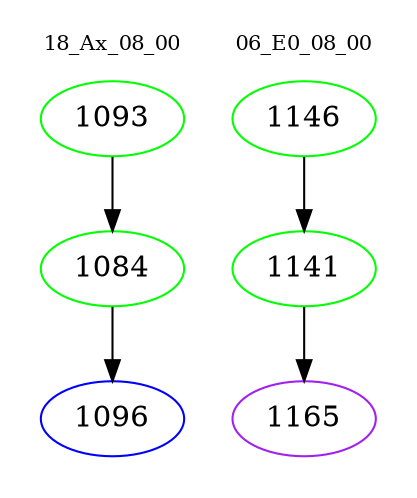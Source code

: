 digraph{
subgraph cluster_0 {
color = white
label = "18_Ax_08_00";
fontsize=10;
T0_1093 [label="1093", color="green"]
T0_1093 -> T0_1084 [color="black"]
T0_1084 [label="1084", color="green"]
T0_1084 -> T0_1096 [color="black"]
T0_1096 [label="1096", color="blue"]
}
subgraph cluster_1 {
color = white
label = "06_E0_08_00";
fontsize=10;
T1_1146 [label="1146", color="green"]
T1_1146 -> T1_1141 [color="black"]
T1_1141 [label="1141", color="green"]
T1_1141 -> T1_1165 [color="black"]
T1_1165 [label="1165", color="purple"]
}
}
